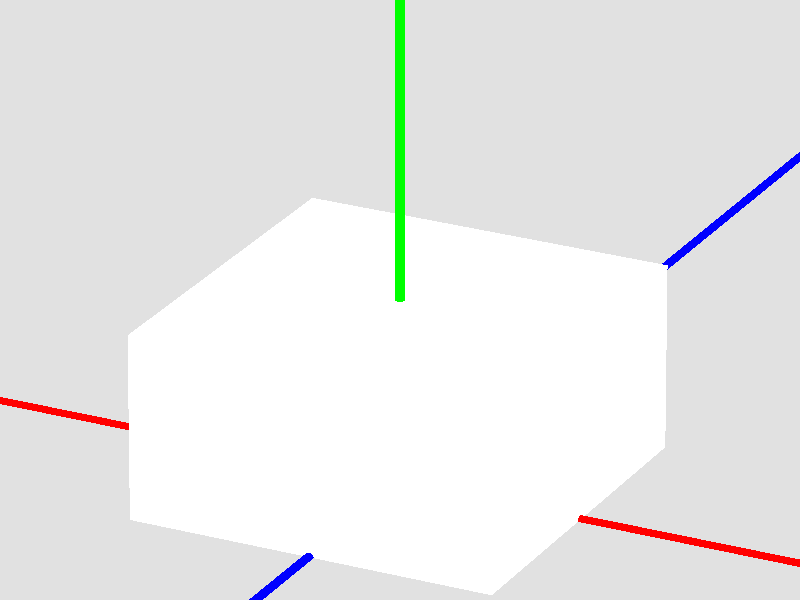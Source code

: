 #include "shapes.inc"
#include "colors.inc"
#include "textures.inc"
#include "woods.inc"

object {
        Cube 
        scale 0.8 
        pigment { color White }
        }

// 床
object { Plane_XZ pigment { color Gray } }

// 座標軸
merge {
	object { Cylinder_X scale 0.02 pigment { color Red } }		// x軸
	object { Cylinder_Y scale 0.02 pigment { color Green } }	// y軸
	object { Cylinder_Z scale 0.02 pigment { color Blue } }		// z軸
}

// 背景
background { color LightBlue }

// 照明
light_source {
	<10, 15, -20>			// 照明の位置
	color White*2.0			// 照明光の色
	parallel point_at <0, 0, 0>	// 照射先の位置
}

camera{
	location <15.0, 15.0, -30.0>	// カメラの位置
	look_at	<0.0, 0.80, 0.0>	// 注目先の位置
	angle 5				// カメラの視野角
}